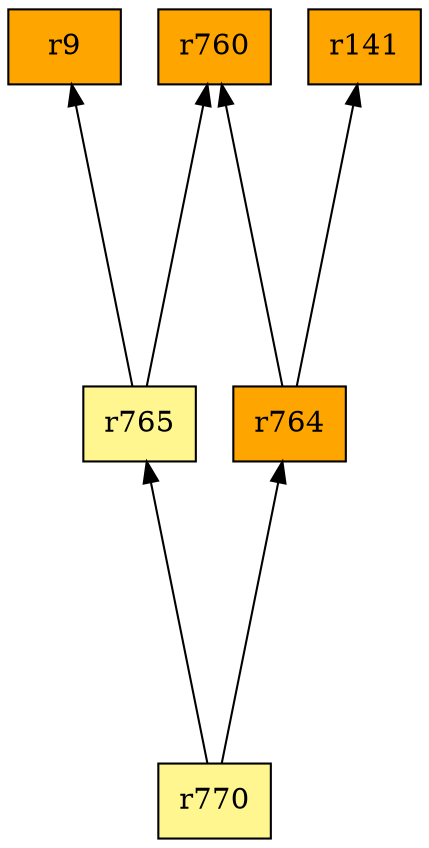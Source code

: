 digraph G {
rankdir=BT;ranksep="2.0";
"r765" [shape=record,fillcolor=khaki1,style=filled,label="{r765}"];
"r141" [shape=record,fillcolor=orange,style=filled,label="{r141}"];
"r764" [shape=record,fillcolor=orange,style=filled,label="{r764}"];
"r770" [shape=record,fillcolor=khaki1,style=filled,label="{r770}"];
"r760" [shape=record,fillcolor=orange,style=filled,label="{r760}"];
"r9" [shape=record,fillcolor=orange,style=filled,label="{r9}"];
"r765" -> "r9"
"r765" -> "r760"
"r764" -> "r141"
"r764" -> "r760"
"r770" -> "r764"
"r770" -> "r765"
}